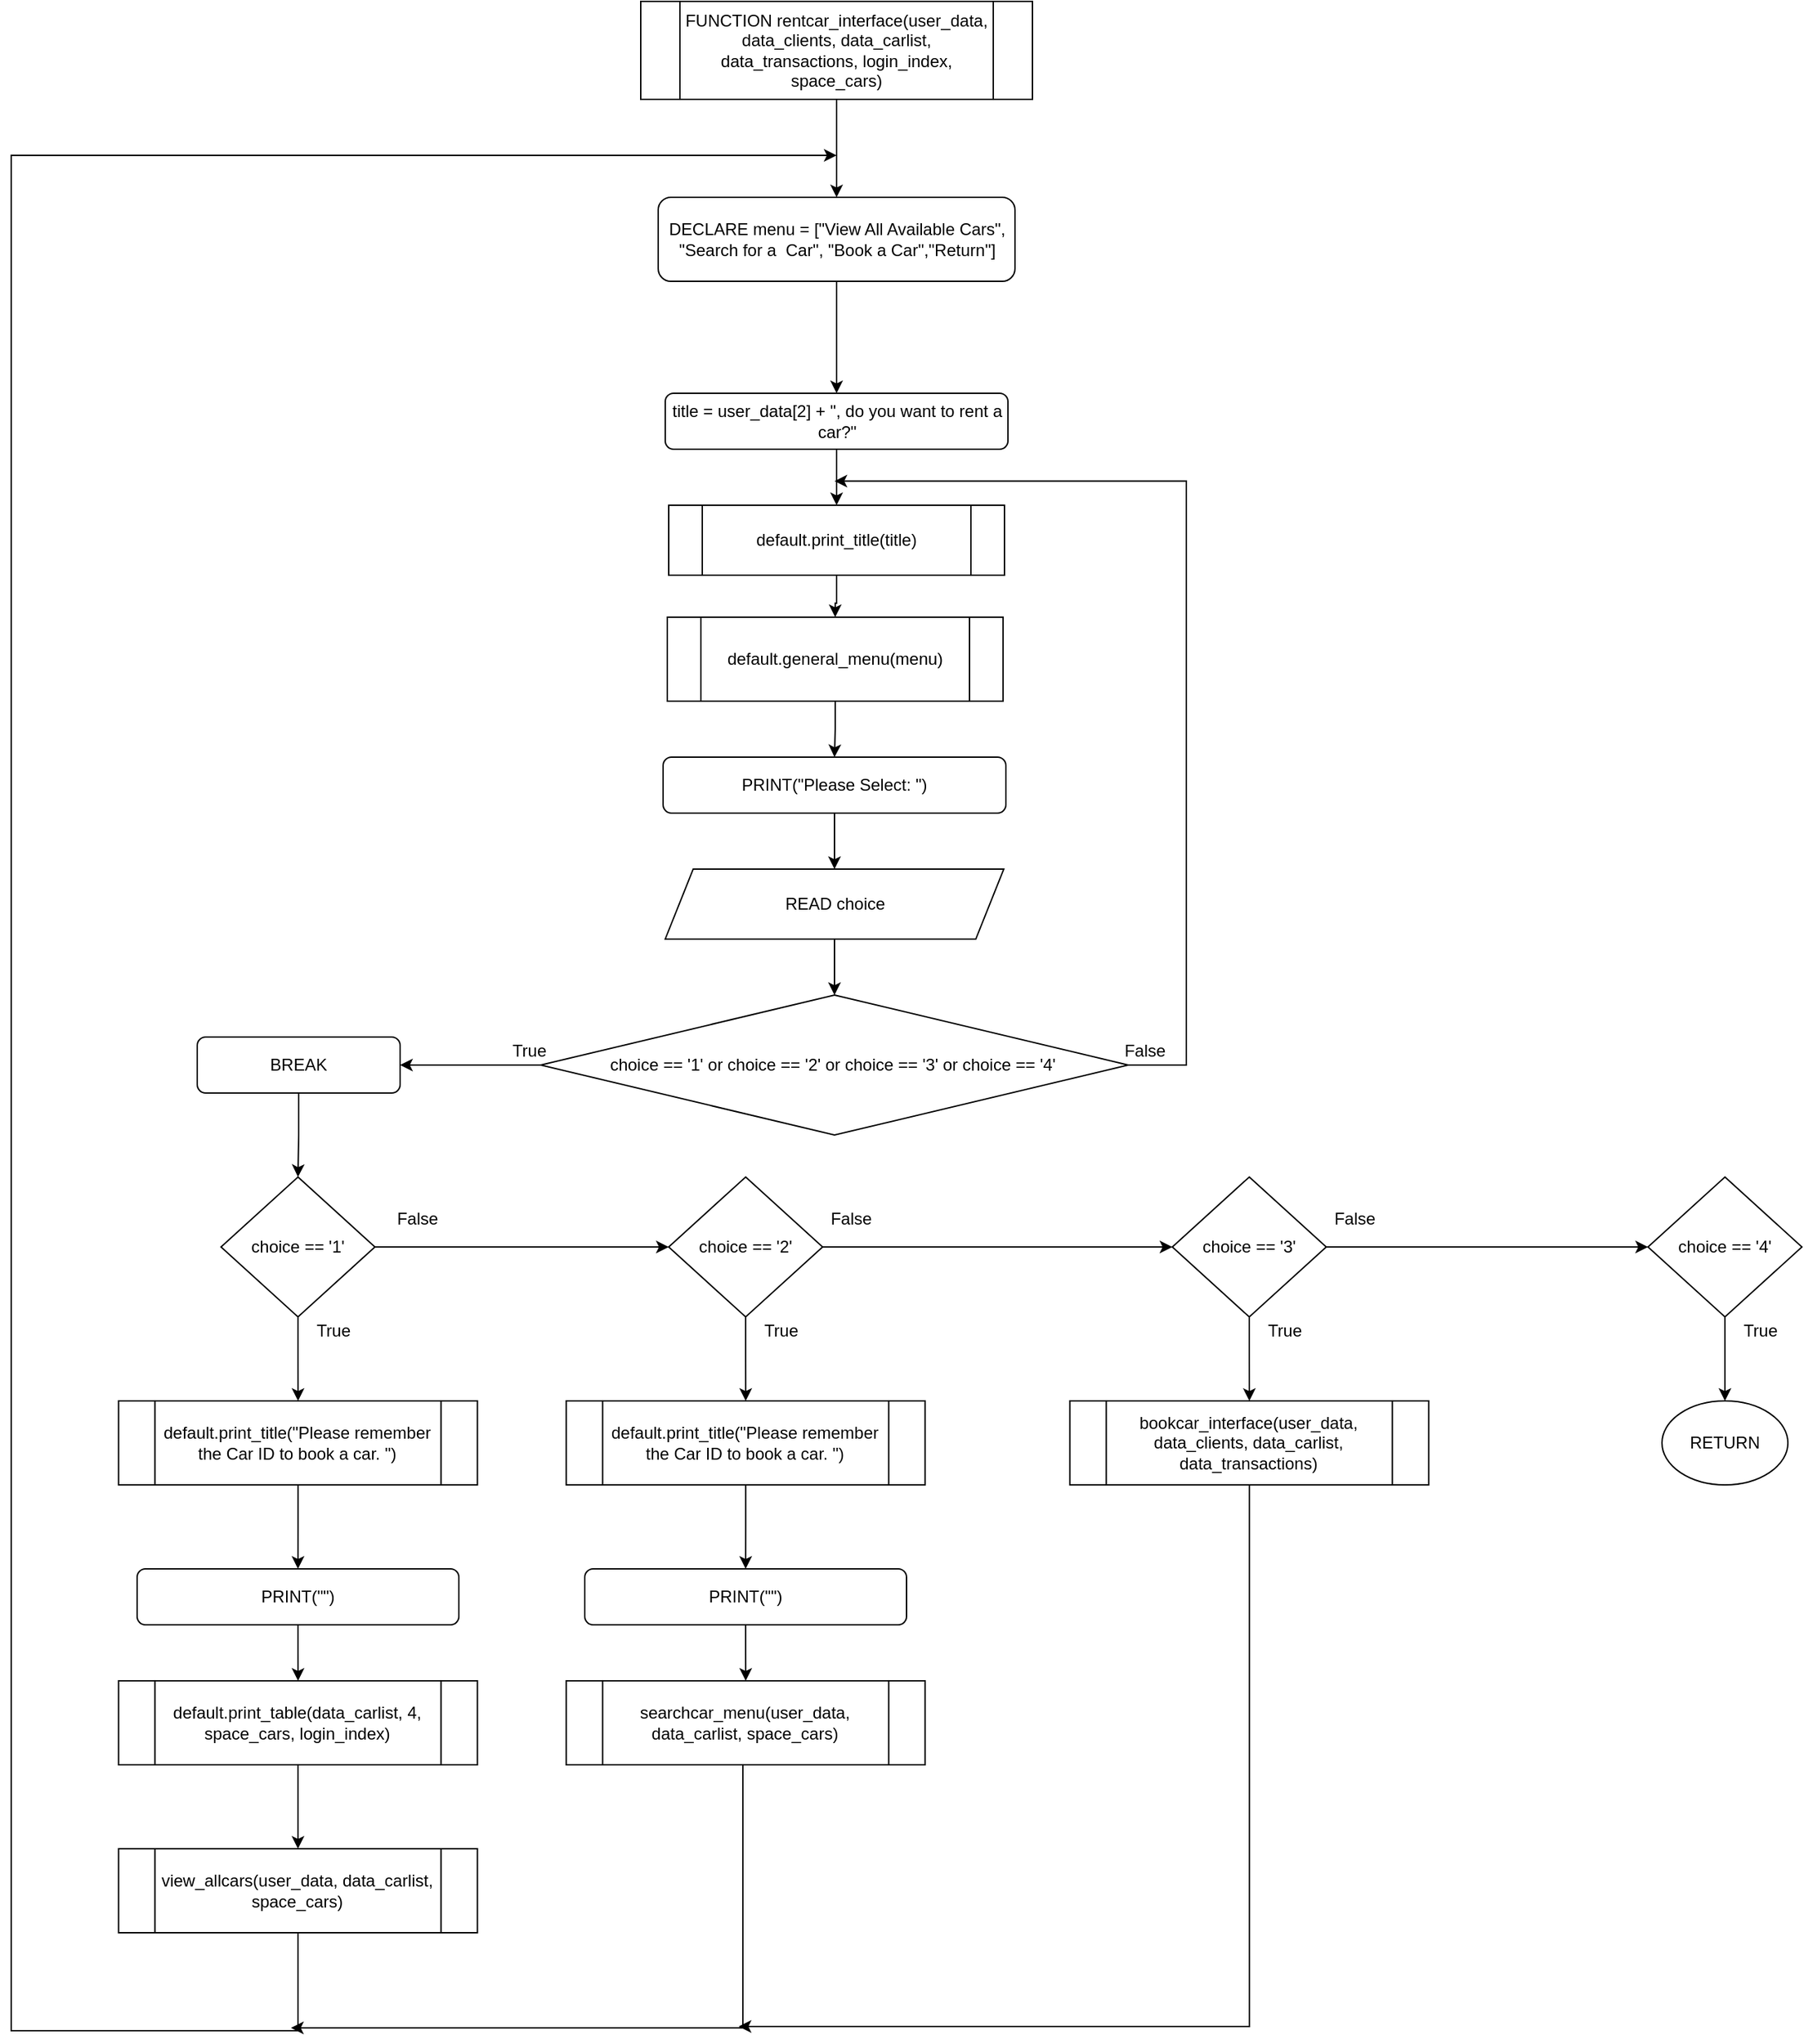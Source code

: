 <mxfile version="14.7.5" type="github">
  <diagram id="aVXqUsW4-UlWTaxkk0IP" name="Page-1">
    <mxGraphModel dx="1241" dy="745" grid="1" gridSize="10" guides="1" tooltips="1" connect="1" arrows="1" fold="1" page="1" pageScale="1" pageWidth="3300" pageHeight="4681" math="0" shadow="0">
      <root>
        <mxCell id="0" />
        <mxCell id="1" parent="0" />
        <mxCell id="PGLwwLvlYjxcBt-9KEW7-5" value="" style="edgeStyle=orthogonalEdgeStyle;rounded=0;orthogonalLoop=1;jettySize=auto;html=1;" parent="1" source="PGLwwLvlYjxcBt-9KEW7-2" target="PGLwwLvlYjxcBt-9KEW7-3" edge="1">
          <mxGeometry relative="1" as="geometry" />
        </mxCell>
        <mxCell id="PGLwwLvlYjxcBt-9KEW7-2" value="DECLARE menu = [&quot;View All Available Cars&quot;, &quot;Search for a  Car&quot;, &quot;Book a Car&quot;,&quot;Return&quot;]" style="rounded=1;whiteSpace=wrap;html=1;" parent="1" vertex="1">
          <mxGeometry x="932.5" y="340" width="255" height="60" as="geometry" />
        </mxCell>
        <mxCell id="aMzmvUaGHVlUUyD1u6ji-3" value="" style="edgeStyle=orthogonalEdgeStyle;rounded=0;orthogonalLoop=1;jettySize=auto;html=1;endArrow=classic;endFill=1;" parent="1" source="PGLwwLvlYjxcBt-9KEW7-3" target="aMzmvUaGHVlUUyD1u6ji-1" edge="1">
          <mxGeometry relative="1" as="geometry" />
        </mxCell>
        <mxCell id="PGLwwLvlYjxcBt-9KEW7-3" value="title = user_data[2] + &quot;, do you want to rent a car?&quot;" style="rounded=1;whiteSpace=wrap;html=1;" parent="1" vertex="1">
          <mxGeometry x="937.5" y="480" width="245" height="40" as="geometry" />
        </mxCell>
        <mxCell id="aMzmvUaGHVlUUyD1u6ji-6" style="edgeStyle=orthogonalEdgeStyle;rounded=0;orthogonalLoop=1;jettySize=auto;html=1;endArrow=classic;endFill=1;" parent="1" source="PGLwwLvlYjxcBt-9KEW7-6" edge="1">
          <mxGeometry relative="1" as="geometry">
            <mxPoint x="1058.5" y="542.759" as="targetPoint" />
            <Array as="points">
              <mxPoint x="1310" y="960" />
              <mxPoint x="1310" y="543" />
            </Array>
          </mxGeometry>
        </mxCell>
        <mxCell id="q8p7JVlAxIzu5GNyNLyk-2" value="" style="edgeStyle=orthogonalEdgeStyle;rounded=0;orthogonalLoop=1;jettySize=auto;html=1;" edge="1" parent="1" source="PGLwwLvlYjxcBt-9KEW7-6" target="q8p7JVlAxIzu5GNyNLyk-1">
          <mxGeometry relative="1" as="geometry" />
        </mxCell>
        <mxCell id="PGLwwLvlYjxcBt-9KEW7-6" value="choice == &#39;1&#39; or choice == &#39;2&#39; or choice == &#39;3&#39; or choice == &#39;4&#39;&amp;nbsp;" style="rhombus;whiteSpace=wrap;html=1;" parent="1" vertex="1">
          <mxGeometry x="848.5" y="910" width="420" height="100" as="geometry" />
        </mxCell>
        <mxCell id="PGLwwLvlYjxcBt-9KEW7-15" value="" style="edgeStyle=orthogonalEdgeStyle;rounded=0;orthogonalLoop=1;jettySize=auto;html=1;" parent="1" source="PGLwwLvlYjxcBt-9KEW7-10" target="PGLwwLvlYjxcBt-9KEW7-11" edge="1">
          <mxGeometry relative="1" as="geometry" />
        </mxCell>
        <mxCell id="PGLwwLvlYjxcBt-9KEW7-10" value="PRINT(&quot;Please Select: &quot;)" style="rounded=1;whiteSpace=wrap;html=1;" parent="1" vertex="1">
          <mxGeometry x="936" y="740" width="245" height="40" as="geometry" />
        </mxCell>
        <mxCell id="PGLwwLvlYjxcBt-9KEW7-16" value="" style="edgeStyle=orthogonalEdgeStyle;rounded=0;orthogonalLoop=1;jettySize=auto;html=1;" parent="1" source="PGLwwLvlYjxcBt-9KEW7-11" target="PGLwwLvlYjxcBt-9KEW7-6" edge="1">
          <mxGeometry relative="1" as="geometry" />
        </mxCell>
        <mxCell id="PGLwwLvlYjxcBt-9KEW7-11" value="READ choice" style="shape=parallelogram;perimeter=parallelogramPerimeter;whiteSpace=wrap;html=1;fixedSize=1;" parent="1" vertex="1">
          <mxGeometry x="937.5" y="820" width="242" height="50" as="geometry" />
        </mxCell>
        <mxCell id="PGLwwLvlYjxcBt-9KEW7-23" style="edgeStyle=orthogonalEdgeStyle;rounded=0;orthogonalLoop=1;jettySize=auto;html=1;exitX=1;exitY=0.5;exitDx=0;exitDy=0;entryX=0;entryY=0.5;entryDx=0;entryDy=0;" parent="1" source="PGLwwLvlYjxcBt-9KEW7-17" target="PGLwwLvlYjxcBt-9KEW7-18" edge="1">
          <mxGeometry relative="1" as="geometry" />
        </mxCell>
        <mxCell id="aMzmvUaGHVlUUyD1u6ji-14" value="" style="edgeStyle=orthogonalEdgeStyle;rounded=0;orthogonalLoop=1;jettySize=auto;html=1;endArrow=classic;endFill=1;" parent="1" source="PGLwwLvlYjxcBt-9KEW7-17" target="aMzmvUaGHVlUUyD1u6ji-7" edge="1">
          <mxGeometry relative="1" as="geometry" />
        </mxCell>
        <mxCell id="PGLwwLvlYjxcBt-9KEW7-17" value="choice == &#39;1&#39;" style="rhombus;whiteSpace=wrap;html=1;" parent="1" vertex="1">
          <mxGeometry x="620" y="1040" width="110" height="100" as="geometry" />
        </mxCell>
        <mxCell id="PGLwwLvlYjxcBt-9KEW7-24" style="edgeStyle=orthogonalEdgeStyle;rounded=0;orthogonalLoop=1;jettySize=auto;html=1;exitX=1;exitY=0.5;exitDx=0;exitDy=0;entryX=0;entryY=0.5;entryDx=0;entryDy=0;" parent="1" source="PGLwwLvlYjxcBt-9KEW7-18" target="PGLwwLvlYjxcBt-9KEW7-20" edge="1">
          <mxGeometry relative="1" as="geometry" />
        </mxCell>
        <mxCell id="aMzmvUaGHVlUUyD1u6ji-19" value="" style="edgeStyle=orthogonalEdgeStyle;rounded=0;orthogonalLoop=1;jettySize=auto;html=1;endArrow=classic;endFill=1;" parent="1" source="PGLwwLvlYjxcBt-9KEW7-18" target="aMzmvUaGHVlUUyD1u6ji-15" edge="1">
          <mxGeometry relative="1" as="geometry" />
        </mxCell>
        <mxCell id="PGLwwLvlYjxcBt-9KEW7-18" value="choice == &#39;2&#39;" style="rhombus;whiteSpace=wrap;html=1;" parent="1" vertex="1">
          <mxGeometry x="940" y="1040" width="110" height="100" as="geometry" />
        </mxCell>
        <mxCell id="PGLwwLvlYjxcBt-9KEW7-25" style="edgeStyle=orthogonalEdgeStyle;rounded=0;orthogonalLoop=1;jettySize=auto;html=1;exitX=1;exitY=0.5;exitDx=0;exitDy=0;entryX=0;entryY=0.5;entryDx=0;entryDy=0;" parent="1" source="PGLwwLvlYjxcBt-9KEW7-20" target="PGLwwLvlYjxcBt-9KEW7-21" edge="1">
          <mxGeometry relative="1" as="geometry" />
        </mxCell>
        <mxCell id="aMzmvUaGHVlUUyD1u6ji-23" value="" style="edgeStyle=orthogonalEdgeStyle;rounded=0;orthogonalLoop=1;jettySize=auto;html=1;endArrow=classic;endFill=1;" parent="1" source="PGLwwLvlYjxcBt-9KEW7-20" target="aMzmvUaGHVlUUyD1u6ji-22" edge="1">
          <mxGeometry relative="1" as="geometry" />
        </mxCell>
        <mxCell id="PGLwwLvlYjxcBt-9KEW7-20" value="choice == &#39;3&#39;" style="rhombus;whiteSpace=wrap;html=1;" parent="1" vertex="1">
          <mxGeometry x="1300" y="1040" width="110" height="100" as="geometry" />
        </mxCell>
        <mxCell id="aMzmvUaGHVlUUyD1u6ji-24" value="" style="edgeStyle=orthogonalEdgeStyle;rounded=0;orthogonalLoop=1;jettySize=auto;html=1;endArrow=classic;endFill=1;" parent="1" source="PGLwwLvlYjxcBt-9KEW7-21" target="Q01VI0QdXi_x2SWAzA1D-1" edge="1">
          <mxGeometry relative="1" as="geometry" />
        </mxCell>
        <mxCell id="PGLwwLvlYjxcBt-9KEW7-21" value="choice == &#39;4&#39;" style="rhombus;whiteSpace=wrap;html=1;" parent="1" vertex="1">
          <mxGeometry x="1640" y="1040" width="110" height="100" as="geometry" />
        </mxCell>
        <mxCell id="PGLwwLvlYjxcBt-9KEW7-48" value="False" style="text;html=1;align=center;verticalAlign=middle;resizable=0;points=[];autosize=1;strokeColor=none;" parent="1" vertex="1">
          <mxGeometry x="1260" y="940" width="40" height="20" as="geometry" />
        </mxCell>
        <mxCell id="PGLwwLvlYjxcBt-9KEW7-49" value="True" style="text;html=1;align=center;verticalAlign=middle;resizable=0;points=[];autosize=1;strokeColor=none;" parent="1" vertex="1">
          <mxGeometry x="820" y="940" width="40" height="20" as="geometry" />
        </mxCell>
        <mxCell id="PGLwwLvlYjxcBt-9KEW7-50" value="False" style="text;html=1;align=center;verticalAlign=middle;resizable=0;points=[];autosize=1;strokeColor=none;" parent="1" vertex="1">
          <mxGeometry x="740" y="1060" width="40" height="20" as="geometry" />
        </mxCell>
        <mxCell id="PGLwwLvlYjxcBt-9KEW7-51" value="False" style="text;html=1;align=center;verticalAlign=middle;resizable=0;points=[];autosize=1;strokeColor=none;" parent="1" vertex="1">
          <mxGeometry x="1050" y="1060" width="40" height="20" as="geometry" />
        </mxCell>
        <mxCell id="PGLwwLvlYjxcBt-9KEW7-52" value="False" style="text;html=1;align=center;verticalAlign=middle;resizable=0;points=[];autosize=1;strokeColor=none;" parent="1" vertex="1">
          <mxGeometry x="1410" y="1060" width="40" height="20" as="geometry" />
        </mxCell>
        <mxCell id="PGLwwLvlYjxcBt-9KEW7-54" value="True" style="text;html=1;align=center;verticalAlign=middle;resizable=0;points=[];autosize=1;strokeColor=none;" parent="1" vertex="1">
          <mxGeometry x="680" y="1140" width="40" height="20" as="geometry" />
        </mxCell>
        <mxCell id="PGLwwLvlYjxcBt-9KEW7-55" value="True" style="text;html=1;align=center;verticalAlign=middle;resizable=0;points=[];autosize=1;strokeColor=none;" parent="1" vertex="1">
          <mxGeometry x="1000" y="1140" width="40" height="20" as="geometry" />
        </mxCell>
        <mxCell id="PGLwwLvlYjxcBt-9KEW7-56" value="True" style="text;html=1;align=center;verticalAlign=middle;resizable=0;points=[];autosize=1;strokeColor=none;" parent="1" vertex="1">
          <mxGeometry x="1360" y="1140" width="40" height="20" as="geometry" />
        </mxCell>
        <mxCell id="PGLwwLvlYjxcBt-9KEW7-57" value="True" style="text;html=1;align=center;verticalAlign=middle;resizable=0;points=[];autosize=1;strokeColor=none;" parent="1" vertex="1">
          <mxGeometry x="1700" y="1140" width="40" height="20" as="geometry" />
        </mxCell>
        <mxCell id="Q01VI0QdXi_x2SWAzA1D-1" value="RETURN" style="ellipse;whiteSpace=wrap;html=1;" parent="1" vertex="1">
          <mxGeometry x="1650" y="1200" width="90" height="60" as="geometry" />
        </mxCell>
        <mxCell id="aMzmvUaGHVlUUyD1u6ji-4" value="" style="edgeStyle=orthogonalEdgeStyle;rounded=0;orthogonalLoop=1;jettySize=auto;html=1;endArrow=classic;endFill=1;" parent="1" source="aMzmvUaGHVlUUyD1u6ji-1" target="aMzmvUaGHVlUUyD1u6ji-2" edge="1">
          <mxGeometry relative="1" as="geometry" />
        </mxCell>
        <mxCell id="aMzmvUaGHVlUUyD1u6ji-1" value="default.print_title(title)" style="shape=process;whiteSpace=wrap;html=1;backgroundOutline=1;" parent="1" vertex="1">
          <mxGeometry x="940" y="560" width="240" height="50" as="geometry" />
        </mxCell>
        <mxCell id="aMzmvUaGHVlUUyD1u6ji-5" value="" style="edgeStyle=orthogonalEdgeStyle;rounded=0;orthogonalLoop=1;jettySize=auto;html=1;endArrow=classic;endFill=1;" parent="1" source="aMzmvUaGHVlUUyD1u6ji-2" target="PGLwwLvlYjxcBt-9KEW7-10" edge="1">
          <mxGeometry relative="1" as="geometry" />
        </mxCell>
        <mxCell id="aMzmvUaGHVlUUyD1u6ji-2" value="default.general_menu(menu)" style="shape=process;whiteSpace=wrap;html=1;backgroundOutline=1;" parent="1" vertex="1">
          <mxGeometry x="939" y="640" width="240" height="60" as="geometry" />
        </mxCell>
        <mxCell id="aMzmvUaGHVlUUyD1u6ji-12" value="" style="edgeStyle=orthogonalEdgeStyle;rounded=0;orthogonalLoop=1;jettySize=auto;html=1;endArrow=classic;endFill=1;" parent="1" source="aMzmvUaGHVlUUyD1u6ji-7" target="aMzmvUaGHVlUUyD1u6ji-8" edge="1">
          <mxGeometry relative="1" as="geometry" />
        </mxCell>
        <mxCell id="aMzmvUaGHVlUUyD1u6ji-7" value="default.print_title(&quot;Please remember the Car ID to book a car. &quot;)" style="shape=process;whiteSpace=wrap;html=1;backgroundOutline=1;" parent="1" vertex="1">
          <mxGeometry x="546.75" y="1200" width="256.5" height="60" as="geometry" />
        </mxCell>
        <mxCell id="aMzmvUaGHVlUUyD1u6ji-13" value="" style="edgeStyle=orthogonalEdgeStyle;rounded=0;orthogonalLoop=1;jettySize=auto;html=1;endArrow=classic;endFill=1;" parent="1" source="aMzmvUaGHVlUUyD1u6ji-8" target="aMzmvUaGHVlUUyD1u6ji-9" edge="1">
          <mxGeometry relative="1" as="geometry" />
        </mxCell>
        <mxCell id="aMzmvUaGHVlUUyD1u6ji-8" value="PRINT(&quot;&quot;)" style="rounded=1;whiteSpace=wrap;html=1;" parent="1" vertex="1">
          <mxGeometry x="560" y="1320" width="230" height="40" as="geometry" />
        </mxCell>
        <mxCell id="aMzmvUaGHVlUUyD1u6ji-11" value="" style="edgeStyle=orthogonalEdgeStyle;rounded=0;orthogonalLoop=1;jettySize=auto;html=1;endArrow=classic;endFill=1;" parent="1" source="aMzmvUaGHVlUUyD1u6ji-9" target="aMzmvUaGHVlUUyD1u6ji-10" edge="1">
          <mxGeometry relative="1" as="geometry" />
        </mxCell>
        <mxCell id="aMzmvUaGHVlUUyD1u6ji-9" value="default.print_table(data_carlist, 4, space_cars, login_index)" style="shape=process;whiteSpace=wrap;html=1;backgroundOutline=1;" parent="1" vertex="1">
          <mxGeometry x="546.75" y="1400" width="256.5" height="60" as="geometry" />
        </mxCell>
        <mxCell id="aMzmvUaGHVlUUyD1u6ji-25" style="edgeStyle=orthogonalEdgeStyle;rounded=0;orthogonalLoop=1;jettySize=auto;html=1;endArrow=classic;endFill=1;exitX=0.5;exitY=1;exitDx=0;exitDy=0;" parent="1" source="aMzmvUaGHVlUUyD1u6ji-10" edge="1">
          <mxGeometry relative="1" as="geometry">
            <mxPoint x="1060" y="310" as="targetPoint" />
            <Array as="points">
              <mxPoint x="675" y="1650" />
              <mxPoint x="470" y="1650" />
              <mxPoint x="470" y="310" />
            </Array>
          </mxGeometry>
        </mxCell>
        <mxCell id="aMzmvUaGHVlUUyD1u6ji-10" value="view_allcars(user_data, data_carlist, space_cars)" style="shape=process;whiteSpace=wrap;html=1;backgroundOutline=1;" parent="1" vertex="1">
          <mxGeometry x="546.75" y="1520" width="256.5" height="60" as="geometry" />
        </mxCell>
        <mxCell id="aMzmvUaGHVlUUyD1u6ji-20" value="" style="edgeStyle=orthogonalEdgeStyle;rounded=0;orthogonalLoop=1;jettySize=auto;html=1;endArrow=classic;endFill=1;" parent="1" source="aMzmvUaGHVlUUyD1u6ji-15" target="aMzmvUaGHVlUUyD1u6ji-16" edge="1">
          <mxGeometry relative="1" as="geometry" />
        </mxCell>
        <mxCell id="aMzmvUaGHVlUUyD1u6ji-15" value="default.print_title(&quot;Please remember the Car ID to book a car. &quot;)" style="shape=process;whiteSpace=wrap;html=1;backgroundOutline=1;" parent="1" vertex="1">
          <mxGeometry x="866.75" y="1200" width="256.5" height="60" as="geometry" />
        </mxCell>
        <mxCell id="aMzmvUaGHVlUUyD1u6ji-21" value="" style="edgeStyle=orthogonalEdgeStyle;rounded=0;orthogonalLoop=1;jettySize=auto;html=1;endArrow=classic;endFill=1;" parent="1" source="aMzmvUaGHVlUUyD1u6ji-16" target="aMzmvUaGHVlUUyD1u6ji-18" edge="1">
          <mxGeometry relative="1" as="geometry" />
        </mxCell>
        <mxCell id="aMzmvUaGHVlUUyD1u6ji-16" value="PRINT(&quot;&quot;)" style="rounded=1;whiteSpace=wrap;html=1;" parent="1" vertex="1">
          <mxGeometry x="880" y="1320" width="230" height="40" as="geometry" />
        </mxCell>
        <mxCell id="aMzmvUaGHVlUUyD1u6ji-27" style="edgeStyle=orthogonalEdgeStyle;rounded=0;orthogonalLoop=1;jettySize=auto;html=1;endArrow=classic;endFill=1;" parent="1" edge="1">
          <mxGeometry relative="1" as="geometry">
            <mxPoint x="670" y="1648" as="targetPoint" />
            <mxPoint x="993" y="1458" as="sourcePoint" />
            <Array as="points">
              <mxPoint x="993" y="1648" />
            </Array>
          </mxGeometry>
        </mxCell>
        <mxCell id="aMzmvUaGHVlUUyD1u6ji-18" value="searchcar_menu(user_data, data_carlist, space_cars)" style="shape=process;whiteSpace=wrap;html=1;backgroundOutline=1;" parent="1" vertex="1">
          <mxGeometry x="866.75" y="1400" width="256.5" height="60" as="geometry" />
        </mxCell>
        <mxCell id="aMzmvUaGHVlUUyD1u6ji-28" style="edgeStyle=orthogonalEdgeStyle;rounded=0;orthogonalLoop=1;jettySize=auto;html=1;endArrow=classic;endFill=1;" parent="1" edge="1">
          <mxGeometry relative="1" as="geometry">
            <mxPoint x="990" y="1647" as="targetPoint" />
            <mxPoint x="1355.083" y="1257" as="sourcePoint" />
            <Array as="points">
              <mxPoint x="1355" y="1647" />
            </Array>
          </mxGeometry>
        </mxCell>
        <mxCell id="aMzmvUaGHVlUUyD1u6ji-22" value="bookcar_interface(user_data, data_clients, data_carlist, data_transactions)" style="shape=process;whiteSpace=wrap;html=1;backgroundOutline=1;" parent="1" vertex="1">
          <mxGeometry x="1226.75" y="1200" width="256.5" height="60" as="geometry" />
        </mxCell>
        <mxCell id="nWboeevV7wu9sxfELIhW-2" value="" style="edgeStyle=orthogonalEdgeStyle;rounded=0;orthogonalLoop=1;jettySize=auto;html=1;endArrow=classic;endFill=1;" parent="1" source="nWboeevV7wu9sxfELIhW-1" target="PGLwwLvlYjxcBt-9KEW7-2" edge="1">
          <mxGeometry relative="1" as="geometry" />
        </mxCell>
        <mxCell id="nWboeevV7wu9sxfELIhW-1" value="FUNCTION rentcar_interface(user_data, data_clients, data_carlist, data_transactions, login_index, space_cars)" style="shape=process;whiteSpace=wrap;html=1;backgroundOutline=1;" parent="1" vertex="1">
          <mxGeometry x="920" y="200" width="280" height="70" as="geometry" />
        </mxCell>
        <mxCell id="q8p7JVlAxIzu5GNyNLyk-3" value="" style="edgeStyle=orthogonalEdgeStyle;rounded=0;orthogonalLoop=1;jettySize=auto;html=1;" edge="1" parent="1" source="q8p7JVlAxIzu5GNyNLyk-1" target="PGLwwLvlYjxcBt-9KEW7-17">
          <mxGeometry relative="1" as="geometry" />
        </mxCell>
        <mxCell id="q8p7JVlAxIzu5GNyNLyk-1" value="BREAK" style="rounded=1;whiteSpace=wrap;html=1;" vertex="1" parent="1">
          <mxGeometry x="603" y="940" width="145" height="40" as="geometry" />
        </mxCell>
      </root>
    </mxGraphModel>
  </diagram>
</mxfile>
